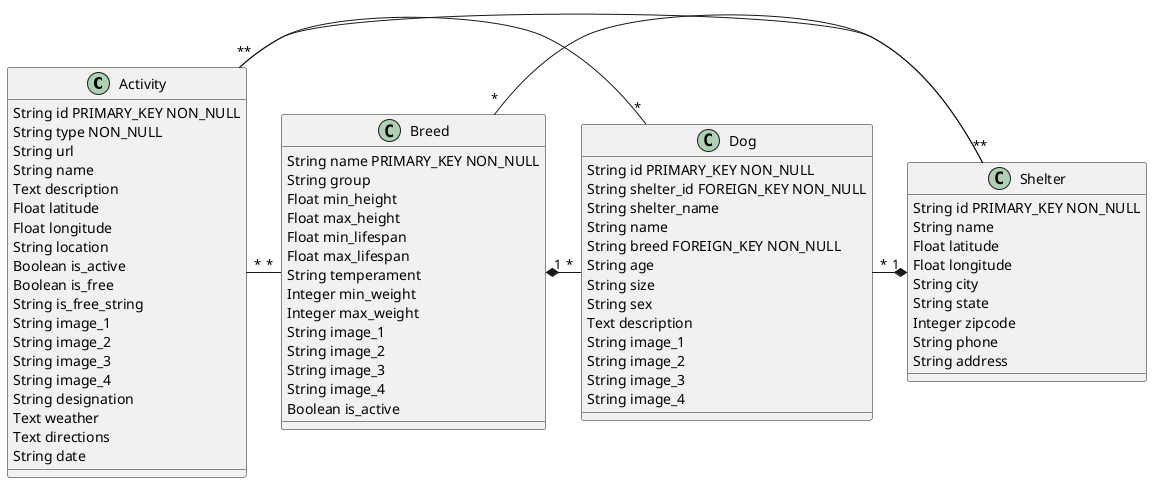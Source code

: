 @startuml
Activity "*" - "*" Breed
Activity "*" - "*" Dog
Activity "*" - "*" Shelter
Breed    "1" *- "*" Dog
Breed    "*" - "*" Shelter
Dog      "*" -* "1" Shelter

class Activity {
    String id PRIMARY_KEY NON_NULL
    String type NON_NULL
    String url
    String name
    Text description
    Float latitude
    Float longitude
    String location
    Boolean is_active
    Boolean is_free
    String is_free_string
    String image_1
    String image_2
    String image_3
    String image_4
    String designation
    Text weather
    Text directions
    String date
}

class Breed {
    String name PRIMARY_KEY NON_NULL
    String group
    Float min_height
    Float max_height
    Float min_lifespan
    Float max_lifespan
    String temperament
    Integer min_weight
    Integer max_weight
    String image_1
    String image_2
    String image_3
    String image_4
    Boolean is_active
}

class Dog {
    String id PRIMARY_KEY NON_NULL
    String shelter_id FOREIGN_KEY NON_NULL
    String shelter_name
    String name
    String breed FOREIGN_KEY NON_NULL
    String age
    String size
    String sex
    Text description
    String image_1
    String image_2
    String image_3
    String image_4
}

class Shelter {
    String id PRIMARY_KEY NON_NULL
    String name
    Float latitude
    Float longitude
    String city
    String state
    Integer zipcode
    String phone
    String address
}

@enduml
